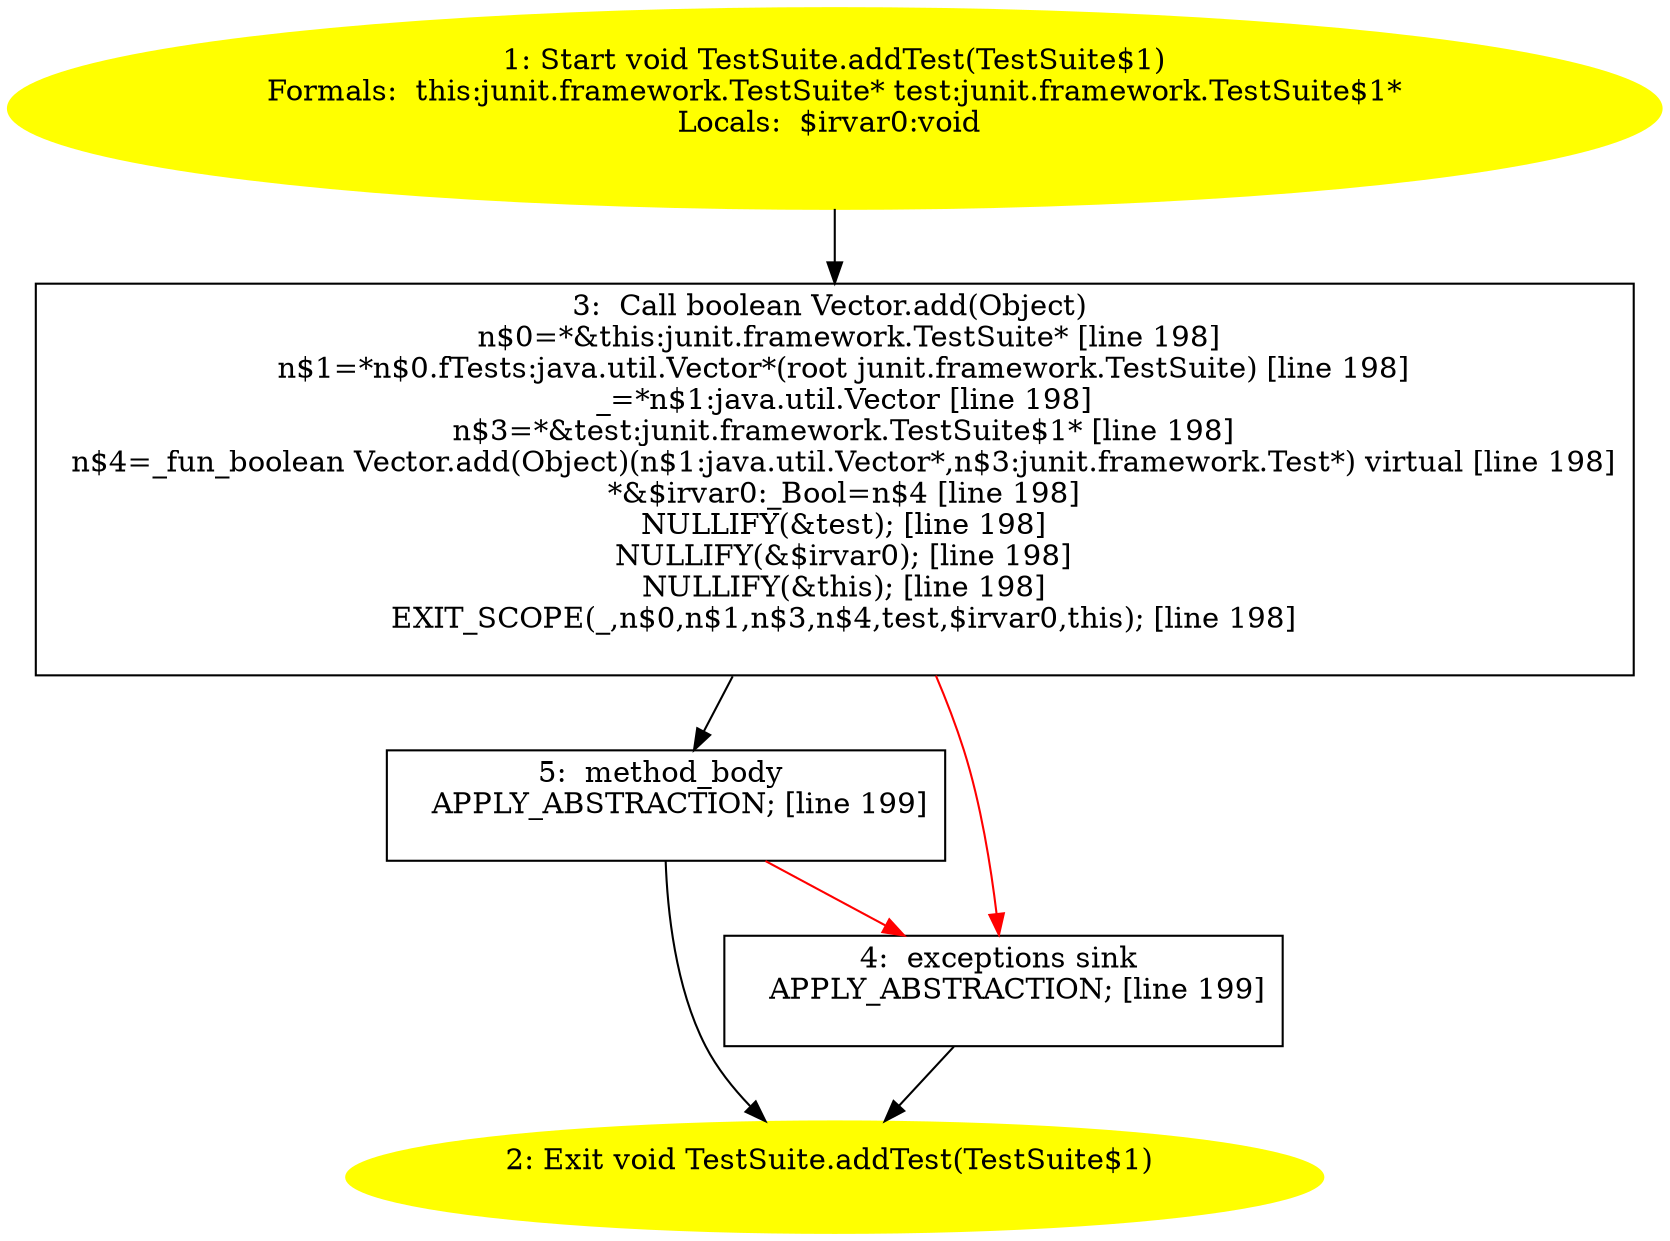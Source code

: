 /* @generated */
digraph cfg {
"junit.framework.TestSuite.addTest(junit.framework.TestSuite$1):void.0d0968149d906a6d24de8ec8a0e025a1_1" [label="1: Start void TestSuite.addTest(TestSuite$1)\nFormals:  this:junit.framework.TestSuite* test:junit.framework.TestSuite$1*\nLocals:  $irvar0:void \n  " color=yellow style=filled]
	

	 "junit.framework.TestSuite.addTest(junit.framework.TestSuite$1):void.0d0968149d906a6d24de8ec8a0e025a1_1" -> "junit.framework.TestSuite.addTest(junit.framework.TestSuite$1):void.0d0968149d906a6d24de8ec8a0e025a1_3" ;
"junit.framework.TestSuite.addTest(junit.framework.TestSuite$1):void.0d0968149d906a6d24de8ec8a0e025a1_2" [label="2: Exit void TestSuite.addTest(TestSuite$1) \n  " color=yellow style=filled]
	

"junit.framework.TestSuite.addTest(junit.framework.TestSuite$1):void.0d0968149d906a6d24de8ec8a0e025a1_3" [label="3:  Call boolean Vector.add(Object) \n   n$0=*&this:junit.framework.TestSuite* [line 198]\n  n$1=*n$0.fTests:java.util.Vector*(root junit.framework.TestSuite) [line 198]\n  _=*n$1:java.util.Vector [line 198]\n  n$3=*&test:junit.framework.TestSuite$1* [line 198]\n  n$4=_fun_boolean Vector.add(Object)(n$1:java.util.Vector*,n$3:junit.framework.Test*) virtual [line 198]\n  *&$irvar0:_Bool=n$4 [line 198]\n  NULLIFY(&test); [line 198]\n  NULLIFY(&$irvar0); [line 198]\n  NULLIFY(&this); [line 198]\n  EXIT_SCOPE(_,n$0,n$1,n$3,n$4,test,$irvar0,this); [line 198]\n " shape="box"]
	

	 "junit.framework.TestSuite.addTest(junit.framework.TestSuite$1):void.0d0968149d906a6d24de8ec8a0e025a1_3" -> "junit.framework.TestSuite.addTest(junit.framework.TestSuite$1):void.0d0968149d906a6d24de8ec8a0e025a1_5" ;
	 "junit.framework.TestSuite.addTest(junit.framework.TestSuite$1):void.0d0968149d906a6d24de8ec8a0e025a1_3" -> "junit.framework.TestSuite.addTest(junit.framework.TestSuite$1):void.0d0968149d906a6d24de8ec8a0e025a1_4" [color="red" ];
"junit.framework.TestSuite.addTest(junit.framework.TestSuite$1):void.0d0968149d906a6d24de8ec8a0e025a1_4" [label="4:  exceptions sink \n   APPLY_ABSTRACTION; [line 199]\n " shape="box"]
	

	 "junit.framework.TestSuite.addTest(junit.framework.TestSuite$1):void.0d0968149d906a6d24de8ec8a0e025a1_4" -> "junit.framework.TestSuite.addTest(junit.framework.TestSuite$1):void.0d0968149d906a6d24de8ec8a0e025a1_2" ;
"junit.framework.TestSuite.addTest(junit.framework.TestSuite$1):void.0d0968149d906a6d24de8ec8a0e025a1_5" [label="5:  method_body \n   APPLY_ABSTRACTION; [line 199]\n " shape="box"]
	

	 "junit.framework.TestSuite.addTest(junit.framework.TestSuite$1):void.0d0968149d906a6d24de8ec8a0e025a1_5" -> "junit.framework.TestSuite.addTest(junit.framework.TestSuite$1):void.0d0968149d906a6d24de8ec8a0e025a1_2" ;
	 "junit.framework.TestSuite.addTest(junit.framework.TestSuite$1):void.0d0968149d906a6d24de8ec8a0e025a1_5" -> "junit.framework.TestSuite.addTest(junit.framework.TestSuite$1):void.0d0968149d906a6d24de8ec8a0e025a1_4" [color="red" ];
}
